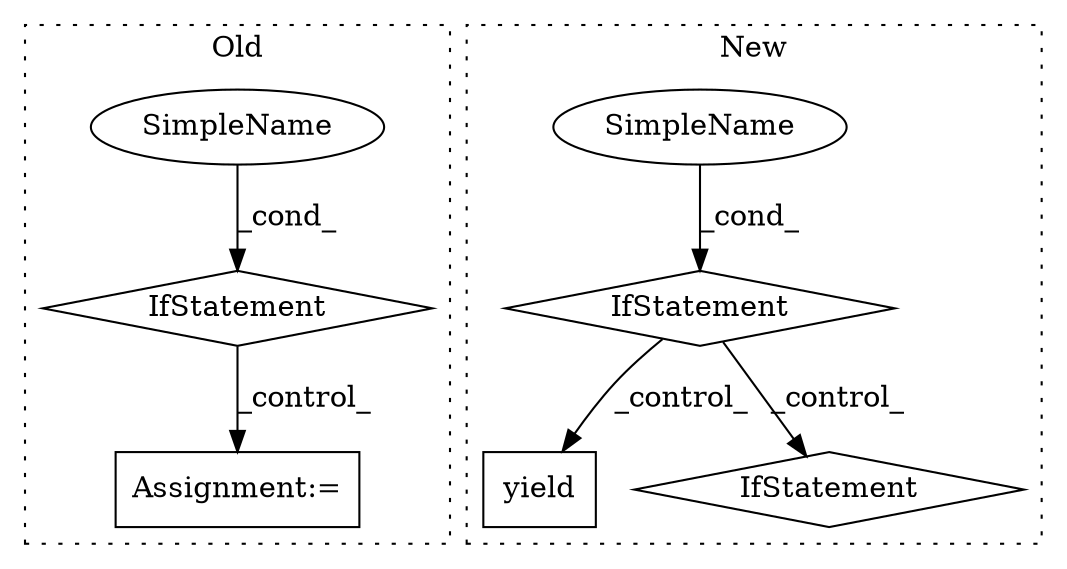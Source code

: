 digraph G {
subgraph cluster0 {
1 [label="IfStatement" a="25" s="1415,1435" l="4,2" shape="diamond"];
5 [label="Assignment:=" a="7" s="1452" l="1" shape="box"];
6 [label="SimpleName" a="42" s="" l="" shape="ellipse"];
label = "Old";
style="dotted";
}
subgraph cluster1 {
2 [label="yield" a="112" s="1948" l="7" shape="box"];
3 [label="IfStatement" a="25" s="1395,1413" l="4,2" shape="diamond"];
4 [label="SimpleName" a="42" s="" l="" shape="ellipse"];
7 [label="IfStatement" a="25" s="1636,1655" l="4,2" shape="diamond"];
label = "New";
style="dotted";
}
1 -> 5 [label="_control_"];
3 -> 2 [label="_control_"];
3 -> 7 [label="_control_"];
4 -> 3 [label="_cond_"];
6 -> 1 [label="_cond_"];
}